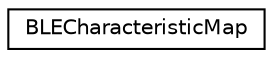 digraph "Graphical Class Hierarchy"
{
  edge [fontname="Helvetica",fontsize="10",labelfontname="Helvetica",labelfontsize="10"];
  node [fontname="Helvetica",fontsize="10",shape=record];
  rankdir="LR";
  Node0 [label="BLECharacteristicMap",height=0.2,width=0.4,color="black", fillcolor="white", style="filled",URL="$class_b_l_e_characteristic_map.html",tooltip="A data mapping used to manage the set of BLE characteristics known to the server. ..."];
}
